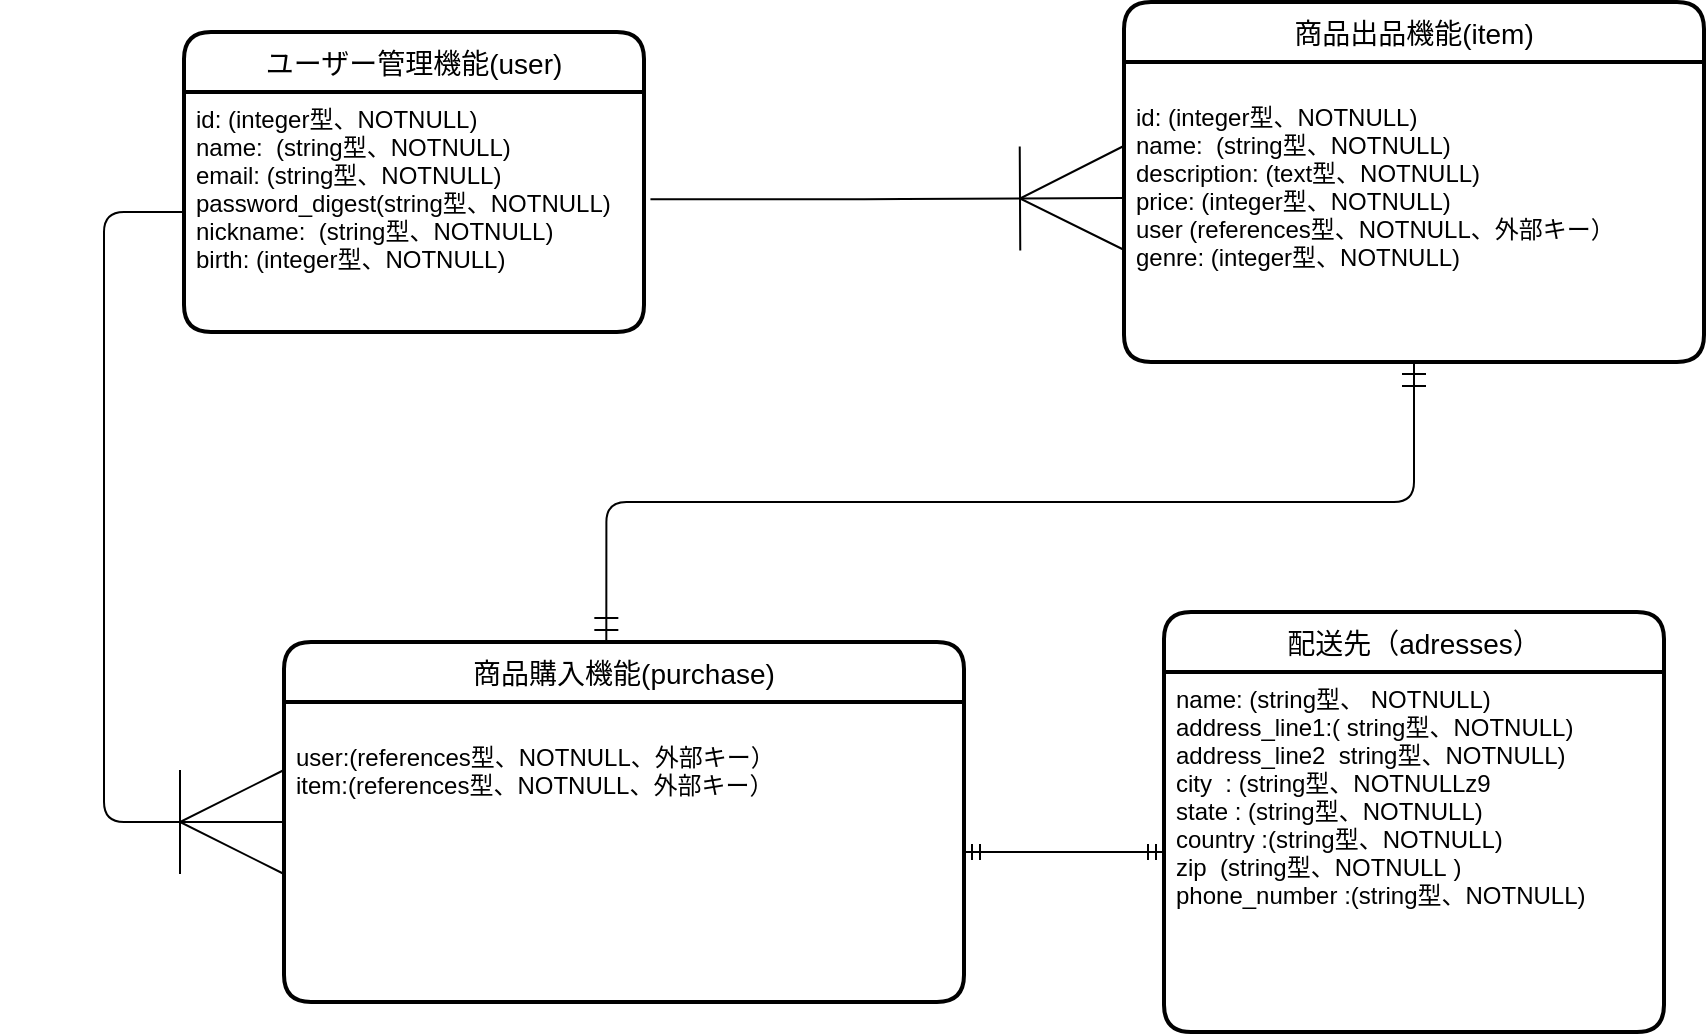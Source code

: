 <mxfile>
    <diagram id="H9YzMOYoDhHfS0lajZFN" name="ページ1">
        <mxGraphModel dx="1915" dy="569" grid="1" gridSize="10" guides="1" tooltips="1" connect="1" arrows="1" fold="1" page="1" pageScale="1" pageWidth="827" pageHeight="1169" math="0" shadow="0">
            <root>
                <mxCell id="0"/>
                <mxCell id="1" parent="0"/>
                <mxCell id="2" value="ユーザー管理機能(user)" style="swimlane;childLayout=stackLayout;horizontal=1;startSize=30;horizontalStack=0;rounded=1;fontSize=14;fontStyle=0;strokeWidth=2;resizeParent=0;resizeLast=1;shadow=0;dashed=0;align=center;" parent="1" vertex="1">
                    <mxGeometry x="50" y="55" width="230" height="150" as="geometry"/>
                </mxCell>
                <mxCell id="3" value="id: (integer型、NOTNULL)&#10;name:  (string型、NOTNULL)&#10;email: (string型、NOTNULL)&#10;password_digest(string型、NOTNULL)&#10;nickname:  (string型、NOTNULL)&#10;birth: (integer型、NOTNULL)&#10;" style="align=left;strokeColor=none;fillColor=none;spacingLeft=4;fontSize=12;verticalAlign=top;resizable=0;rotatable=0;part=1;" parent="2" vertex="1">
                    <mxGeometry y="30" width="230" height="120" as="geometry"/>
                </mxCell>
                <mxCell id="4" value="商品購入機能(purchase)" style="swimlane;childLayout=stackLayout;horizontal=1;startSize=30;horizontalStack=0;rounded=1;fontSize=14;fontStyle=0;strokeWidth=2;resizeParent=0;resizeLast=1;shadow=0;dashed=0;align=center;" parent="1" vertex="1">
                    <mxGeometry x="100" y="360" width="340" height="180" as="geometry"/>
                </mxCell>
                <mxCell id="5" value="&#10;user:(references型、NOTNULL、外部キー）&#10;item:(references型、NOTNULL、外部キー）&#10;" style="align=left;strokeColor=none;fillColor=none;spacingLeft=4;fontSize=12;verticalAlign=top;resizable=0;rotatable=0;part=1;" parent="4" vertex="1">
                    <mxGeometry y="30" width="340" height="150" as="geometry"/>
                </mxCell>
                <mxCell id="6" value="商品出品機能(item)" style="swimlane;childLayout=stackLayout;horizontal=1;startSize=30;horizontalStack=0;rounded=1;fontSize=14;fontStyle=0;strokeWidth=2;resizeParent=0;resizeLast=1;shadow=0;dashed=0;align=center;" parent="1" vertex="1">
                    <mxGeometry x="520" y="40" width="290" height="180" as="geometry"/>
                </mxCell>
                <mxCell id="7" value="&#10;id: (integer型、NOTNULL)&#10;name:  (string型、NOTNULL)&#10;description: (text型、NOTNULL)&#10;price: (integer型、NOTNULL)&#10;user (references型、NOTNULL、外部キー）&#10;genre: (integer型、NOTNULL)" style="align=left;strokeColor=none;fillColor=none;spacingLeft=4;fontSize=12;verticalAlign=top;resizable=0;rotatable=0;part=1;" parent="6" vertex="1">
                    <mxGeometry y="30" width="290" height="150" as="geometry"/>
                </mxCell>
                <mxCell id="10" value="" style="edgeStyle=orthogonalEdgeStyle;fontSize=12;html=1;endArrow=ERoneToMany;exitX=1.014;exitY=0.447;exitDx=0;exitDy=0;exitPerimeter=0;endSize=50;startSize=10;targetPerimeterSpacing=0;sourcePerimeterSpacing=0;jumpSize=5;jumpStyle=none;" parent="1" source="3" edge="1">
                    <mxGeometry width="100" height="100" relative="1" as="geometry">
                        <mxPoint x="370" y="270" as="sourcePoint"/>
                        <mxPoint x="520" y="138" as="targetPoint"/>
                    </mxGeometry>
                </mxCell>
                <mxCell id="11" value="" style="edgeStyle=orthogonalEdgeStyle;fontSize=12;html=1;endArrow=ERoneToMany;startSize=10;endSize=50;sourcePerimeterSpacing=0;targetPerimeterSpacing=0;jumpStyle=none;jumpSize=5;entryX=0;entryY=0.5;entryDx=0;entryDy=0;exitX=0;exitY=0.5;exitDx=0;exitDy=0;" parent="1" source="3" target="4" edge="1">
                    <mxGeometry width="100" height="100" relative="1" as="geometry">
                        <mxPoint x="250" y="270" as="sourcePoint"/>
                        <mxPoint x="350" y="170" as="targetPoint"/>
                        <Array as="points">
                            <mxPoint x="10" y="145"/>
                            <mxPoint x="10" y="450"/>
                        </Array>
                    </mxGeometry>
                </mxCell>
                <mxCell id="12" value="" style="fontSize=12;html=1;endArrow=ERmandOne;startArrow=ERmandOne;startSize=10;endSize=10;sourcePerimeterSpacing=0;targetPerimeterSpacing=0;jumpStyle=none;jumpSize=5;entryX=0.5;entryY=1;entryDx=0;entryDy=0;exitX=0.474;exitY=0;exitDx=0;exitDy=0;edgeStyle=orthogonalEdgeStyle;exitPerimeter=0;" parent="1" source="4" target="7" edge="1">
                    <mxGeometry width="100" height="100" relative="1" as="geometry">
                        <mxPoint x="250" y="370" as="sourcePoint"/>
                        <mxPoint x="350" y="270" as="targetPoint"/>
                    </mxGeometry>
                </mxCell>
                <mxCell id="13" value="配送先（adresses）" style="swimlane;childLayout=stackLayout;horizontal=1;startSize=30;horizontalStack=0;rounded=1;fontSize=14;fontStyle=0;strokeWidth=2;resizeParent=0;resizeLast=1;shadow=0;dashed=0;align=center;" vertex="1" parent="1">
                    <mxGeometry x="540" y="345" width="250" height="210" as="geometry"/>
                </mxCell>
                <mxCell id="15" value="name: (string型、 NOTNULL)&#10;address_line1:( string型、NOTNULL)&#10;address_line2  string型、NOTNULL)        &#10;city  : (string型、NOTNULLz9&#10;state : (string型、NOTNULL)              &#10;country :(string型、NOTNULL)&#10;zip  (string型、NOTNULL )       &#10;phone_number :(string型、NOTNULL)&#10;" style="align=left;strokeColor=none;fillColor=none;spacingLeft=4;fontSize=12;verticalAlign=top;resizable=0;rotatable=0;part=1;" vertex="1" parent="13">
                    <mxGeometry y="30" width="250" height="180" as="geometry"/>
                </mxCell>
                <mxCell id="16" value="" style="edgeStyle=entityRelationEdgeStyle;fontSize=12;html=1;endArrow=ERmandOne;startArrow=ERmandOne;exitX=1;exitY=0.5;exitDx=0;exitDy=0;entryX=0;entryY=0.5;entryDx=0;entryDy=0;" edge="1" parent="1" source="5" target="15">
                    <mxGeometry width="100" height="100" relative="1" as="geometry">
                        <mxPoint x="800" y="440" as="sourcePoint"/>
                        <mxPoint x="900" y="340" as="targetPoint"/>
                    </mxGeometry>
                </mxCell>
            </root>
        </mxGraphModel>
    </diagram>
</mxfile>